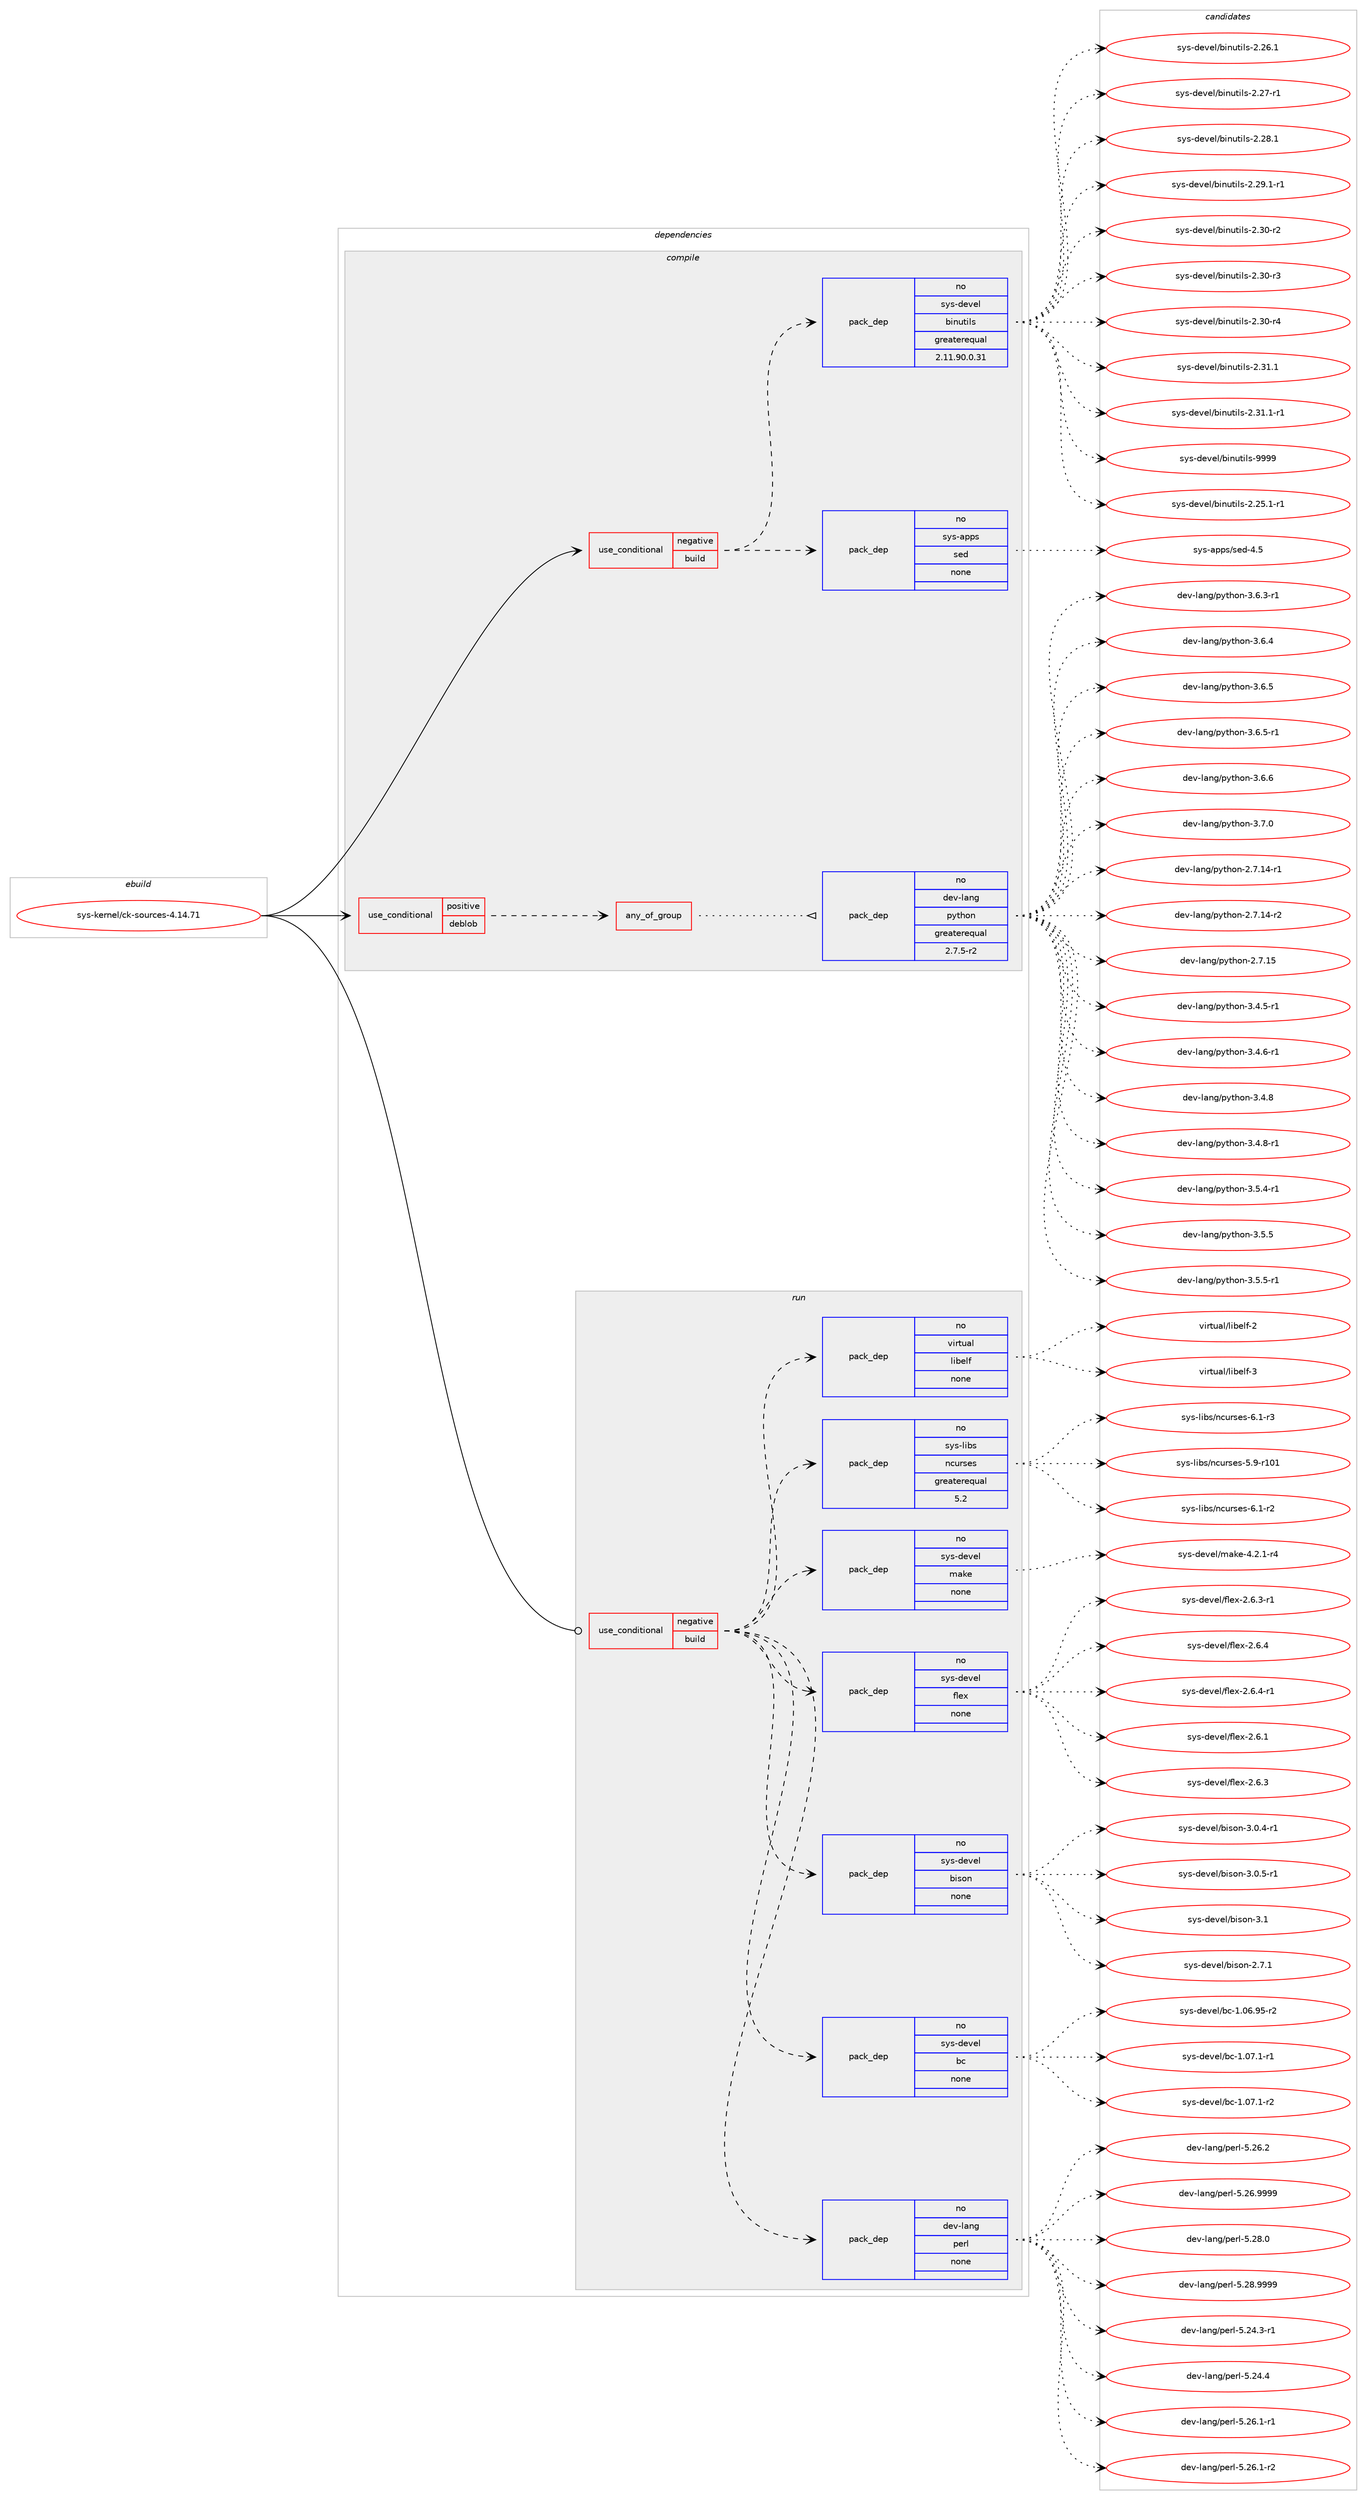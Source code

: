 digraph prolog {

# *************
# Graph options
# *************

newrank=true;
concentrate=true;
compound=true;
graph [rankdir=LR,fontname=Helvetica,fontsize=10,ranksep=1.5];#, ranksep=2.5, nodesep=0.2];
edge  [arrowhead=vee];
node  [fontname=Helvetica,fontsize=10];

# **********
# The ebuild
# **********

subgraph cluster_leftcol {
color=gray;
rank=same;
label=<<i>ebuild</i>>;
id [label="sys-kernel/ck-sources-4.14.71", color=red, width=4, href="../sys-kernel/ck-sources-4.14.71.svg"];
}

# ****************
# The dependencies
# ****************

subgraph cluster_midcol {
color=gray;
label=<<i>dependencies</i>>;
subgraph cluster_compile {
fillcolor="#eeeeee";
style=filled;
label=<<i>compile</i>>;
subgraph cond2087 {
dependency10100 [label=<<TABLE BORDER="0" CELLBORDER="1" CELLSPACING="0" CELLPADDING="4"><TR><TD ROWSPAN="3" CELLPADDING="10">use_conditional</TD></TR><TR><TD>negative</TD></TR><TR><TD>build</TD></TR></TABLE>>, shape=none, color=red];
subgraph pack7810 {
dependency10101 [label=<<TABLE BORDER="0" CELLBORDER="1" CELLSPACING="0" CELLPADDING="4" WIDTH="220"><TR><TD ROWSPAN="6" CELLPADDING="30">pack_dep</TD></TR><TR><TD WIDTH="110">no</TD></TR><TR><TD>sys-apps</TD></TR><TR><TD>sed</TD></TR><TR><TD>none</TD></TR><TR><TD></TD></TR></TABLE>>, shape=none, color=blue];
}
dependency10100:e -> dependency10101:w [weight=20,style="dashed",arrowhead="vee"];
subgraph pack7811 {
dependency10102 [label=<<TABLE BORDER="0" CELLBORDER="1" CELLSPACING="0" CELLPADDING="4" WIDTH="220"><TR><TD ROWSPAN="6" CELLPADDING="30">pack_dep</TD></TR><TR><TD WIDTH="110">no</TD></TR><TR><TD>sys-devel</TD></TR><TR><TD>binutils</TD></TR><TR><TD>greaterequal</TD></TR><TR><TD>2.11.90.0.31</TD></TR></TABLE>>, shape=none, color=blue];
}
dependency10100:e -> dependency10102:w [weight=20,style="dashed",arrowhead="vee"];
}
id:e -> dependency10100:w [weight=20,style="solid",arrowhead="vee"];
subgraph cond2088 {
dependency10103 [label=<<TABLE BORDER="0" CELLBORDER="1" CELLSPACING="0" CELLPADDING="4"><TR><TD ROWSPAN="3" CELLPADDING="10">use_conditional</TD></TR><TR><TD>positive</TD></TR><TR><TD>deblob</TD></TR></TABLE>>, shape=none, color=red];
subgraph any194 {
dependency10104 [label=<<TABLE BORDER="0" CELLBORDER="1" CELLSPACING="0" CELLPADDING="4"><TR><TD CELLPADDING="10">any_of_group</TD></TR></TABLE>>, shape=none, color=red];subgraph pack7812 {
dependency10105 [label=<<TABLE BORDER="0" CELLBORDER="1" CELLSPACING="0" CELLPADDING="4" WIDTH="220"><TR><TD ROWSPAN="6" CELLPADDING="30">pack_dep</TD></TR><TR><TD WIDTH="110">no</TD></TR><TR><TD>dev-lang</TD></TR><TR><TD>python</TD></TR><TR><TD>greaterequal</TD></TR><TR><TD>2.7.5-r2</TD></TR></TABLE>>, shape=none, color=blue];
}
dependency10104:e -> dependency10105:w [weight=20,style="dotted",arrowhead="oinv"];
}
dependency10103:e -> dependency10104:w [weight=20,style="dashed",arrowhead="vee"];
}
id:e -> dependency10103:w [weight=20,style="solid",arrowhead="vee"];
}
subgraph cluster_compileandrun {
fillcolor="#eeeeee";
style=filled;
label=<<i>compile and run</i>>;
}
subgraph cluster_run {
fillcolor="#eeeeee";
style=filled;
label=<<i>run</i>>;
subgraph cond2089 {
dependency10106 [label=<<TABLE BORDER="0" CELLBORDER="1" CELLSPACING="0" CELLPADDING="4"><TR><TD ROWSPAN="3" CELLPADDING="10">use_conditional</TD></TR><TR><TD>negative</TD></TR><TR><TD>build</TD></TR></TABLE>>, shape=none, color=red];
subgraph pack7813 {
dependency10107 [label=<<TABLE BORDER="0" CELLBORDER="1" CELLSPACING="0" CELLPADDING="4" WIDTH="220"><TR><TD ROWSPAN="6" CELLPADDING="30">pack_dep</TD></TR><TR><TD WIDTH="110">no</TD></TR><TR><TD>dev-lang</TD></TR><TR><TD>perl</TD></TR><TR><TD>none</TD></TR><TR><TD></TD></TR></TABLE>>, shape=none, color=blue];
}
dependency10106:e -> dependency10107:w [weight=20,style="dashed",arrowhead="vee"];
subgraph pack7814 {
dependency10108 [label=<<TABLE BORDER="0" CELLBORDER="1" CELLSPACING="0" CELLPADDING="4" WIDTH="220"><TR><TD ROWSPAN="6" CELLPADDING="30">pack_dep</TD></TR><TR><TD WIDTH="110">no</TD></TR><TR><TD>sys-devel</TD></TR><TR><TD>bc</TD></TR><TR><TD>none</TD></TR><TR><TD></TD></TR></TABLE>>, shape=none, color=blue];
}
dependency10106:e -> dependency10108:w [weight=20,style="dashed",arrowhead="vee"];
subgraph pack7815 {
dependency10109 [label=<<TABLE BORDER="0" CELLBORDER="1" CELLSPACING="0" CELLPADDING="4" WIDTH="220"><TR><TD ROWSPAN="6" CELLPADDING="30">pack_dep</TD></TR><TR><TD WIDTH="110">no</TD></TR><TR><TD>sys-devel</TD></TR><TR><TD>bison</TD></TR><TR><TD>none</TD></TR><TR><TD></TD></TR></TABLE>>, shape=none, color=blue];
}
dependency10106:e -> dependency10109:w [weight=20,style="dashed",arrowhead="vee"];
subgraph pack7816 {
dependency10110 [label=<<TABLE BORDER="0" CELLBORDER="1" CELLSPACING="0" CELLPADDING="4" WIDTH="220"><TR><TD ROWSPAN="6" CELLPADDING="30">pack_dep</TD></TR><TR><TD WIDTH="110">no</TD></TR><TR><TD>sys-devel</TD></TR><TR><TD>flex</TD></TR><TR><TD>none</TD></TR><TR><TD></TD></TR></TABLE>>, shape=none, color=blue];
}
dependency10106:e -> dependency10110:w [weight=20,style="dashed",arrowhead="vee"];
subgraph pack7817 {
dependency10111 [label=<<TABLE BORDER="0" CELLBORDER="1" CELLSPACING="0" CELLPADDING="4" WIDTH="220"><TR><TD ROWSPAN="6" CELLPADDING="30">pack_dep</TD></TR><TR><TD WIDTH="110">no</TD></TR><TR><TD>sys-devel</TD></TR><TR><TD>make</TD></TR><TR><TD>none</TD></TR><TR><TD></TD></TR></TABLE>>, shape=none, color=blue];
}
dependency10106:e -> dependency10111:w [weight=20,style="dashed",arrowhead="vee"];
subgraph pack7818 {
dependency10112 [label=<<TABLE BORDER="0" CELLBORDER="1" CELLSPACING="0" CELLPADDING="4" WIDTH="220"><TR><TD ROWSPAN="6" CELLPADDING="30">pack_dep</TD></TR><TR><TD WIDTH="110">no</TD></TR><TR><TD>sys-libs</TD></TR><TR><TD>ncurses</TD></TR><TR><TD>greaterequal</TD></TR><TR><TD>5.2</TD></TR></TABLE>>, shape=none, color=blue];
}
dependency10106:e -> dependency10112:w [weight=20,style="dashed",arrowhead="vee"];
subgraph pack7819 {
dependency10113 [label=<<TABLE BORDER="0" CELLBORDER="1" CELLSPACING="0" CELLPADDING="4" WIDTH="220"><TR><TD ROWSPAN="6" CELLPADDING="30">pack_dep</TD></TR><TR><TD WIDTH="110">no</TD></TR><TR><TD>virtual</TD></TR><TR><TD>libelf</TD></TR><TR><TD>none</TD></TR><TR><TD></TD></TR></TABLE>>, shape=none, color=blue];
}
dependency10106:e -> dependency10113:w [weight=20,style="dashed",arrowhead="vee"];
}
id:e -> dependency10106:w [weight=20,style="solid",arrowhead="odot"];
}
}

# **************
# The candidates
# **************

subgraph cluster_choices {
rank=same;
color=gray;
label=<<i>candidates</i>>;

subgraph choice7810 {
color=black;
nodesep=1;
choice11512111545971121121154711510110045524653 [label="sys-apps/sed-4.5", color=red, width=4,href="../sys-apps/sed-4.5.svg"];
dependency10101:e -> choice11512111545971121121154711510110045524653:w [style=dotted,weight="100"];
}
subgraph choice7811 {
color=black;
nodesep=1;
choice115121115451001011181011084798105110117116105108115455046505346494511449 [label="sys-devel/binutils-2.25.1-r1", color=red, width=4,href="../sys-devel/binutils-2.25.1-r1.svg"];
choice11512111545100101118101108479810511011711610510811545504650544649 [label="sys-devel/binutils-2.26.1", color=red, width=4,href="../sys-devel/binutils-2.26.1.svg"];
choice11512111545100101118101108479810511011711610510811545504650554511449 [label="sys-devel/binutils-2.27-r1", color=red, width=4,href="../sys-devel/binutils-2.27-r1.svg"];
choice11512111545100101118101108479810511011711610510811545504650564649 [label="sys-devel/binutils-2.28.1", color=red, width=4,href="../sys-devel/binutils-2.28.1.svg"];
choice115121115451001011181011084798105110117116105108115455046505746494511449 [label="sys-devel/binutils-2.29.1-r1", color=red, width=4,href="../sys-devel/binutils-2.29.1-r1.svg"];
choice11512111545100101118101108479810511011711610510811545504651484511450 [label="sys-devel/binutils-2.30-r2", color=red, width=4,href="../sys-devel/binutils-2.30-r2.svg"];
choice11512111545100101118101108479810511011711610510811545504651484511451 [label="sys-devel/binutils-2.30-r3", color=red, width=4,href="../sys-devel/binutils-2.30-r3.svg"];
choice11512111545100101118101108479810511011711610510811545504651484511452 [label="sys-devel/binutils-2.30-r4", color=red, width=4,href="../sys-devel/binutils-2.30-r4.svg"];
choice11512111545100101118101108479810511011711610510811545504651494649 [label="sys-devel/binutils-2.31.1", color=red, width=4,href="../sys-devel/binutils-2.31.1.svg"];
choice115121115451001011181011084798105110117116105108115455046514946494511449 [label="sys-devel/binutils-2.31.1-r1", color=red, width=4,href="../sys-devel/binutils-2.31.1-r1.svg"];
choice1151211154510010111810110847981051101171161051081154557575757 [label="sys-devel/binutils-9999", color=red, width=4,href="../sys-devel/binutils-9999.svg"];
dependency10102:e -> choice115121115451001011181011084798105110117116105108115455046505346494511449:w [style=dotted,weight="100"];
dependency10102:e -> choice11512111545100101118101108479810511011711610510811545504650544649:w [style=dotted,weight="100"];
dependency10102:e -> choice11512111545100101118101108479810511011711610510811545504650554511449:w [style=dotted,weight="100"];
dependency10102:e -> choice11512111545100101118101108479810511011711610510811545504650564649:w [style=dotted,weight="100"];
dependency10102:e -> choice115121115451001011181011084798105110117116105108115455046505746494511449:w [style=dotted,weight="100"];
dependency10102:e -> choice11512111545100101118101108479810511011711610510811545504651484511450:w [style=dotted,weight="100"];
dependency10102:e -> choice11512111545100101118101108479810511011711610510811545504651484511451:w [style=dotted,weight="100"];
dependency10102:e -> choice11512111545100101118101108479810511011711610510811545504651484511452:w [style=dotted,weight="100"];
dependency10102:e -> choice11512111545100101118101108479810511011711610510811545504651494649:w [style=dotted,weight="100"];
dependency10102:e -> choice115121115451001011181011084798105110117116105108115455046514946494511449:w [style=dotted,weight="100"];
dependency10102:e -> choice1151211154510010111810110847981051101171161051081154557575757:w [style=dotted,weight="100"];
}
subgraph choice7812 {
color=black;
nodesep=1;
choice100101118451089711010347112121116104111110455046554649524511449 [label="dev-lang/python-2.7.14-r1", color=red, width=4,href="../dev-lang/python-2.7.14-r1.svg"];
choice100101118451089711010347112121116104111110455046554649524511450 [label="dev-lang/python-2.7.14-r2", color=red, width=4,href="../dev-lang/python-2.7.14-r2.svg"];
choice10010111845108971101034711212111610411111045504655464953 [label="dev-lang/python-2.7.15", color=red, width=4,href="../dev-lang/python-2.7.15.svg"];
choice1001011184510897110103471121211161041111104551465246534511449 [label="dev-lang/python-3.4.5-r1", color=red, width=4,href="../dev-lang/python-3.4.5-r1.svg"];
choice1001011184510897110103471121211161041111104551465246544511449 [label="dev-lang/python-3.4.6-r1", color=red, width=4,href="../dev-lang/python-3.4.6-r1.svg"];
choice100101118451089711010347112121116104111110455146524656 [label="dev-lang/python-3.4.8", color=red, width=4,href="../dev-lang/python-3.4.8.svg"];
choice1001011184510897110103471121211161041111104551465246564511449 [label="dev-lang/python-3.4.8-r1", color=red, width=4,href="../dev-lang/python-3.4.8-r1.svg"];
choice1001011184510897110103471121211161041111104551465346524511449 [label="dev-lang/python-3.5.4-r1", color=red, width=4,href="../dev-lang/python-3.5.4-r1.svg"];
choice100101118451089711010347112121116104111110455146534653 [label="dev-lang/python-3.5.5", color=red, width=4,href="../dev-lang/python-3.5.5.svg"];
choice1001011184510897110103471121211161041111104551465346534511449 [label="dev-lang/python-3.5.5-r1", color=red, width=4,href="../dev-lang/python-3.5.5-r1.svg"];
choice1001011184510897110103471121211161041111104551465446514511449 [label="dev-lang/python-3.6.3-r1", color=red, width=4,href="../dev-lang/python-3.6.3-r1.svg"];
choice100101118451089711010347112121116104111110455146544652 [label="dev-lang/python-3.6.4", color=red, width=4,href="../dev-lang/python-3.6.4.svg"];
choice100101118451089711010347112121116104111110455146544653 [label="dev-lang/python-3.6.5", color=red, width=4,href="../dev-lang/python-3.6.5.svg"];
choice1001011184510897110103471121211161041111104551465446534511449 [label="dev-lang/python-3.6.5-r1", color=red, width=4,href="../dev-lang/python-3.6.5-r1.svg"];
choice100101118451089711010347112121116104111110455146544654 [label="dev-lang/python-3.6.6", color=red, width=4,href="../dev-lang/python-3.6.6.svg"];
choice100101118451089711010347112121116104111110455146554648 [label="dev-lang/python-3.7.0", color=red, width=4,href="../dev-lang/python-3.7.0.svg"];
dependency10105:e -> choice100101118451089711010347112121116104111110455046554649524511449:w [style=dotted,weight="100"];
dependency10105:e -> choice100101118451089711010347112121116104111110455046554649524511450:w [style=dotted,weight="100"];
dependency10105:e -> choice10010111845108971101034711212111610411111045504655464953:w [style=dotted,weight="100"];
dependency10105:e -> choice1001011184510897110103471121211161041111104551465246534511449:w [style=dotted,weight="100"];
dependency10105:e -> choice1001011184510897110103471121211161041111104551465246544511449:w [style=dotted,weight="100"];
dependency10105:e -> choice100101118451089711010347112121116104111110455146524656:w [style=dotted,weight="100"];
dependency10105:e -> choice1001011184510897110103471121211161041111104551465246564511449:w [style=dotted,weight="100"];
dependency10105:e -> choice1001011184510897110103471121211161041111104551465346524511449:w [style=dotted,weight="100"];
dependency10105:e -> choice100101118451089711010347112121116104111110455146534653:w [style=dotted,weight="100"];
dependency10105:e -> choice1001011184510897110103471121211161041111104551465346534511449:w [style=dotted,weight="100"];
dependency10105:e -> choice1001011184510897110103471121211161041111104551465446514511449:w [style=dotted,weight="100"];
dependency10105:e -> choice100101118451089711010347112121116104111110455146544652:w [style=dotted,weight="100"];
dependency10105:e -> choice100101118451089711010347112121116104111110455146544653:w [style=dotted,weight="100"];
dependency10105:e -> choice1001011184510897110103471121211161041111104551465446534511449:w [style=dotted,weight="100"];
dependency10105:e -> choice100101118451089711010347112121116104111110455146544654:w [style=dotted,weight="100"];
dependency10105:e -> choice100101118451089711010347112121116104111110455146554648:w [style=dotted,weight="100"];
}
subgraph choice7813 {
color=black;
nodesep=1;
choice100101118451089711010347112101114108455346505246514511449 [label="dev-lang/perl-5.24.3-r1", color=red, width=4,href="../dev-lang/perl-5.24.3-r1.svg"];
choice10010111845108971101034711210111410845534650524652 [label="dev-lang/perl-5.24.4", color=red, width=4,href="../dev-lang/perl-5.24.4.svg"];
choice100101118451089711010347112101114108455346505446494511449 [label="dev-lang/perl-5.26.1-r1", color=red, width=4,href="../dev-lang/perl-5.26.1-r1.svg"];
choice100101118451089711010347112101114108455346505446494511450 [label="dev-lang/perl-5.26.1-r2", color=red, width=4,href="../dev-lang/perl-5.26.1-r2.svg"];
choice10010111845108971101034711210111410845534650544650 [label="dev-lang/perl-5.26.2", color=red, width=4,href="../dev-lang/perl-5.26.2.svg"];
choice10010111845108971101034711210111410845534650544657575757 [label="dev-lang/perl-5.26.9999", color=red, width=4,href="../dev-lang/perl-5.26.9999.svg"];
choice10010111845108971101034711210111410845534650564648 [label="dev-lang/perl-5.28.0", color=red, width=4,href="../dev-lang/perl-5.28.0.svg"];
choice10010111845108971101034711210111410845534650564657575757 [label="dev-lang/perl-5.28.9999", color=red, width=4,href="../dev-lang/perl-5.28.9999.svg"];
dependency10107:e -> choice100101118451089711010347112101114108455346505246514511449:w [style=dotted,weight="100"];
dependency10107:e -> choice10010111845108971101034711210111410845534650524652:w [style=dotted,weight="100"];
dependency10107:e -> choice100101118451089711010347112101114108455346505446494511449:w [style=dotted,weight="100"];
dependency10107:e -> choice100101118451089711010347112101114108455346505446494511450:w [style=dotted,weight="100"];
dependency10107:e -> choice10010111845108971101034711210111410845534650544650:w [style=dotted,weight="100"];
dependency10107:e -> choice10010111845108971101034711210111410845534650544657575757:w [style=dotted,weight="100"];
dependency10107:e -> choice10010111845108971101034711210111410845534650564648:w [style=dotted,weight="100"];
dependency10107:e -> choice10010111845108971101034711210111410845534650564657575757:w [style=dotted,weight="100"];
}
subgraph choice7814 {
color=black;
nodesep=1;
choice1151211154510010111810110847989945494648544657534511450 [label="sys-devel/bc-1.06.95-r2", color=red, width=4,href="../sys-devel/bc-1.06.95-r2.svg"];
choice11512111545100101118101108479899454946485546494511449 [label="sys-devel/bc-1.07.1-r1", color=red, width=4,href="../sys-devel/bc-1.07.1-r1.svg"];
choice11512111545100101118101108479899454946485546494511450 [label="sys-devel/bc-1.07.1-r2", color=red, width=4,href="../sys-devel/bc-1.07.1-r2.svg"];
dependency10108:e -> choice1151211154510010111810110847989945494648544657534511450:w [style=dotted,weight="100"];
dependency10108:e -> choice11512111545100101118101108479899454946485546494511449:w [style=dotted,weight="100"];
dependency10108:e -> choice11512111545100101118101108479899454946485546494511450:w [style=dotted,weight="100"];
}
subgraph choice7815 {
color=black;
nodesep=1;
choice115121115451001011181011084798105115111110455046554649 [label="sys-devel/bison-2.7.1", color=red, width=4,href="../sys-devel/bison-2.7.1.svg"];
choice1151211154510010111810110847981051151111104551464846524511449 [label="sys-devel/bison-3.0.4-r1", color=red, width=4,href="../sys-devel/bison-3.0.4-r1.svg"];
choice1151211154510010111810110847981051151111104551464846534511449 [label="sys-devel/bison-3.0.5-r1", color=red, width=4,href="../sys-devel/bison-3.0.5-r1.svg"];
choice11512111545100101118101108479810511511111045514649 [label="sys-devel/bison-3.1", color=red, width=4,href="../sys-devel/bison-3.1.svg"];
dependency10109:e -> choice115121115451001011181011084798105115111110455046554649:w [style=dotted,weight="100"];
dependency10109:e -> choice1151211154510010111810110847981051151111104551464846524511449:w [style=dotted,weight="100"];
dependency10109:e -> choice1151211154510010111810110847981051151111104551464846534511449:w [style=dotted,weight="100"];
dependency10109:e -> choice11512111545100101118101108479810511511111045514649:w [style=dotted,weight="100"];
}
subgraph choice7816 {
color=black;
nodesep=1;
choice1151211154510010111810110847102108101120455046544649 [label="sys-devel/flex-2.6.1", color=red, width=4,href="../sys-devel/flex-2.6.1.svg"];
choice1151211154510010111810110847102108101120455046544651 [label="sys-devel/flex-2.6.3", color=red, width=4,href="../sys-devel/flex-2.6.3.svg"];
choice11512111545100101118101108471021081011204550465446514511449 [label="sys-devel/flex-2.6.3-r1", color=red, width=4,href="../sys-devel/flex-2.6.3-r1.svg"];
choice1151211154510010111810110847102108101120455046544652 [label="sys-devel/flex-2.6.4", color=red, width=4,href="../sys-devel/flex-2.6.4.svg"];
choice11512111545100101118101108471021081011204550465446524511449 [label="sys-devel/flex-2.6.4-r1", color=red, width=4,href="../sys-devel/flex-2.6.4-r1.svg"];
dependency10110:e -> choice1151211154510010111810110847102108101120455046544649:w [style=dotted,weight="100"];
dependency10110:e -> choice1151211154510010111810110847102108101120455046544651:w [style=dotted,weight="100"];
dependency10110:e -> choice11512111545100101118101108471021081011204550465446514511449:w [style=dotted,weight="100"];
dependency10110:e -> choice1151211154510010111810110847102108101120455046544652:w [style=dotted,weight="100"];
dependency10110:e -> choice11512111545100101118101108471021081011204550465446524511449:w [style=dotted,weight="100"];
}
subgraph choice7817 {
color=black;
nodesep=1;
choice1151211154510010111810110847109971071014552465046494511452 [label="sys-devel/make-4.2.1-r4", color=red, width=4,href="../sys-devel/make-4.2.1-r4.svg"];
dependency10111:e -> choice1151211154510010111810110847109971071014552465046494511452:w [style=dotted,weight="100"];
}
subgraph choice7818 {
color=black;
nodesep=1;
choice115121115451081059811547110991171141151011154553465745114494849 [label="sys-libs/ncurses-5.9-r101", color=red, width=4,href="../sys-libs/ncurses-5.9-r101.svg"];
choice11512111545108105981154711099117114115101115455446494511450 [label="sys-libs/ncurses-6.1-r2", color=red, width=4,href="../sys-libs/ncurses-6.1-r2.svg"];
choice11512111545108105981154711099117114115101115455446494511451 [label="sys-libs/ncurses-6.1-r3", color=red, width=4,href="../sys-libs/ncurses-6.1-r3.svg"];
dependency10112:e -> choice115121115451081059811547110991171141151011154553465745114494849:w [style=dotted,weight="100"];
dependency10112:e -> choice11512111545108105981154711099117114115101115455446494511450:w [style=dotted,weight="100"];
dependency10112:e -> choice11512111545108105981154711099117114115101115455446494511451:w [style=dotted,weight="100"];
}
subgraph choice7819 {
color=black;
nodesep=1;
choice1181051141161179710847108105981011081024550 [label="virtual/libelf-2", color=red, width=4,href="../virtual/libelf-2.svg"];
choice1181051141161179710847108105981011081024551 [label="virtual/libelf-3", color=red, width=4,href="../virtual/libelf-3.svg"];
dependency10113:e -> choice1181051141161179710847108105981011081024550:w [style=dotted,weight="100"];
dependency10113:e -> choice1181051141161179710847108105981011081024551:w [style=dotted,weight="100"];
}
}

}
